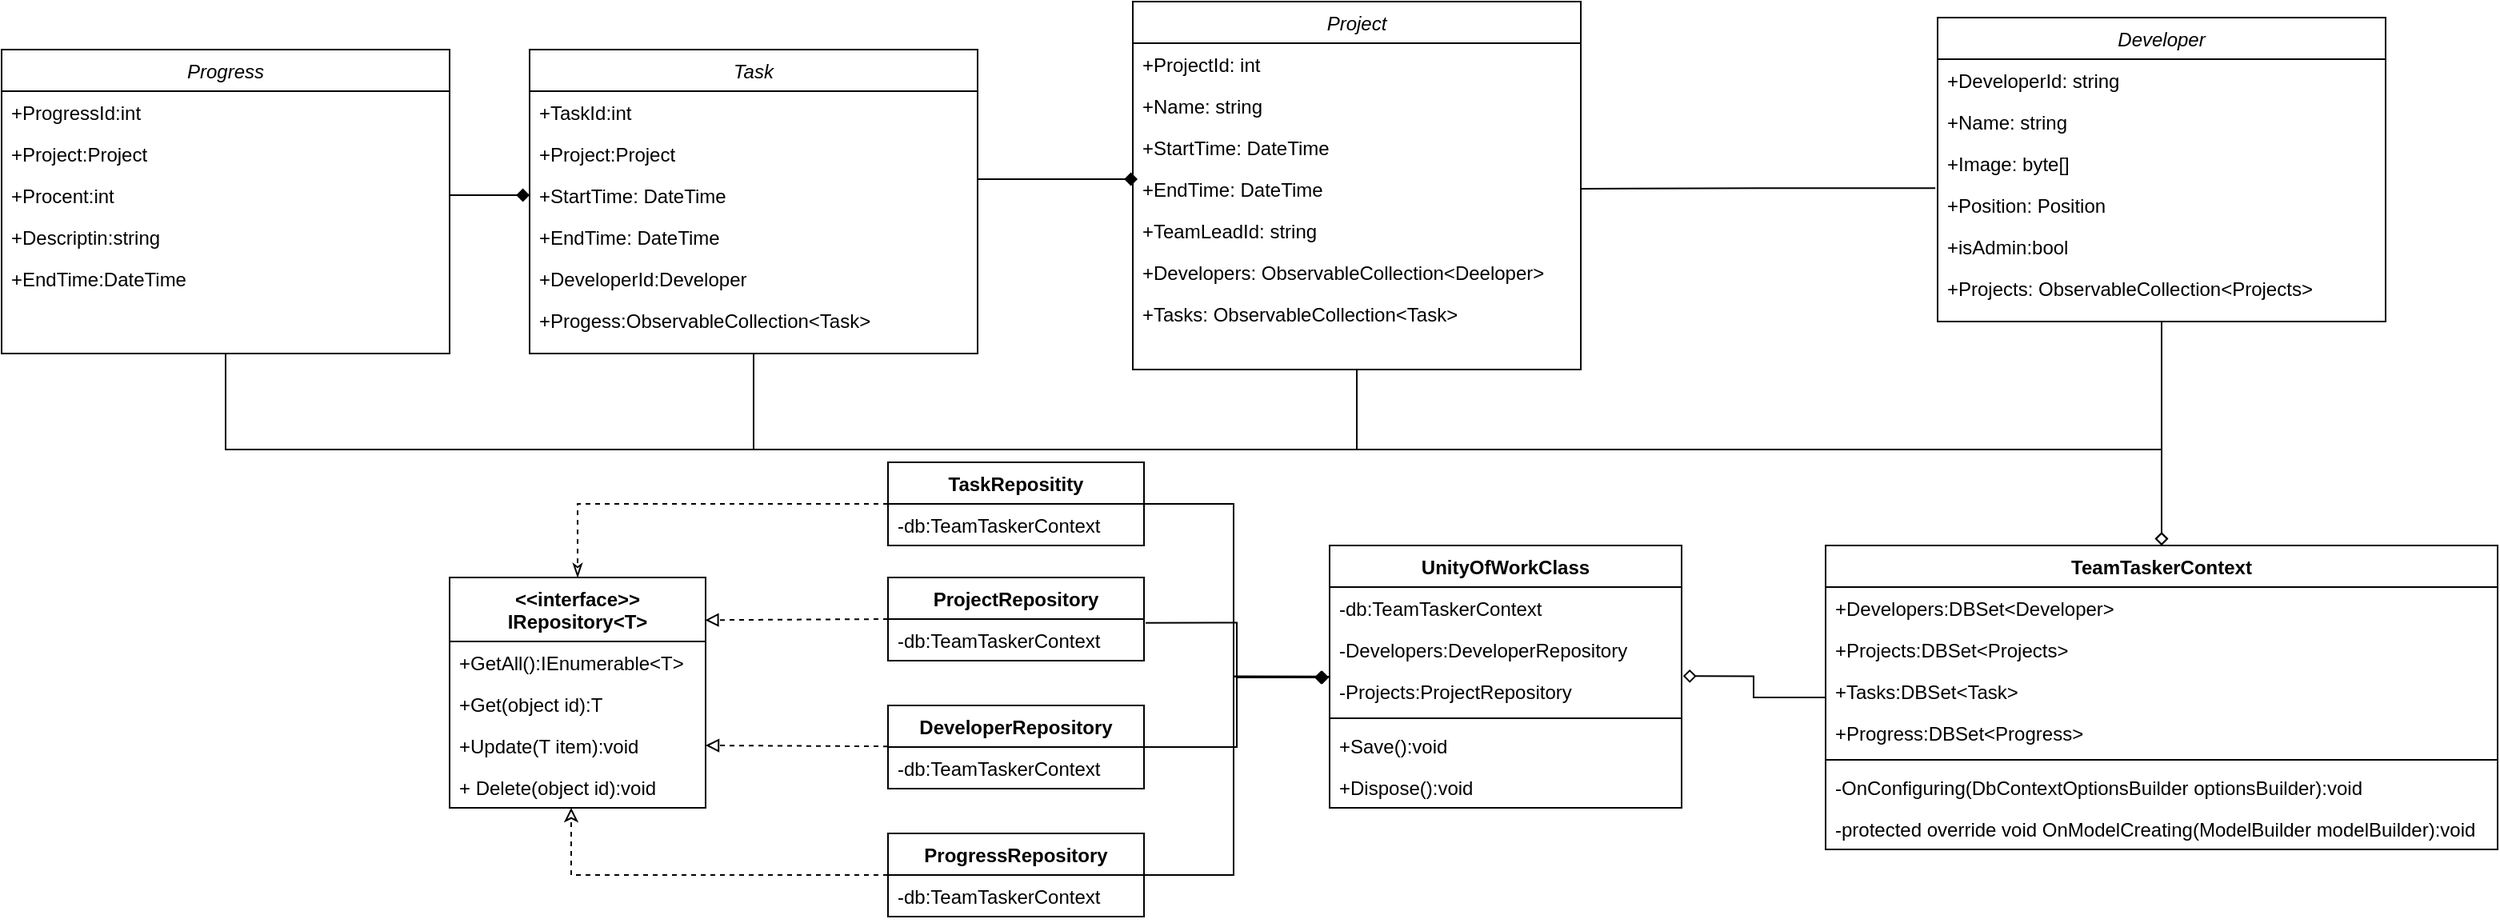 <mxfile version="13.9.9" type="device"><diagram id="C5RBs43oDa-KdzZeNtuy" name="Page-1"><mxGraphModel dx="2378" dy="1151" grid="1" gridSize="10" guides="1" tooltips="1" connect="1" arrows="1" fold="1" page="1" pageScale="1" pageWidth="827" pageHeight="1169" math="0" shadow="0"><root><mxCell id="WIyWlLk6GJQsqaUBKTNV-0"/><mxCell id="WIyWlLk6GJQsqaUBKTNV-1" parent="WIyWlLk6GJQsqaUBKTNV-0"/><mxCell id="c2LMVmb0feSJq8Cms-u6-17" style="rounded=0;orthogonalLoop=1;jettySize=auto;html=1;entryX=1;entryY=0.5;entryDx=0;entryDy=0;endArrow=none;endFill=0;exitX=-0.005;exitY=1.101;exitDx=0;exitDy=0;exitPerimeter=0;edgeStyle=orthogonalEdgeStyle;" parent="WIyWlLk6GJQsqaUBKTNV-1" source="zkfFHV4jXpPFQw0GAbJ--3" target="c2LMVmb0feSJq8Cms-u6-7" edge="1"><mxGeometry relative="1" as="geometry"/></mxCell><mxCell id="c2LMVmb0feSJq8Cms-u6-62" style="edgeStyle=orthogonalEdgeStyle;rounded=0;orthogonalLoop=1;jettySize=auto;html=1;exitX=0.5;exitY=1;exitDx=0;exitDy=0;endArrow=diamond;endFill=0;" parent="WIyWlLk6GJQsqaUBKTNV-1" source="zkfFHV4jXpPFQw0GAbJ--0" edge="1"><mxGeometry relative="1" as="geometry"><mxPoint x="1280" y="460" as="targetPoint"/></mxGeometry></mxCell><mxCell id="zkfFHV4jXpPFQw0GAbJ--0" value="Developer" style="swimlane;fontStyle=2;align=center;verticalAlign=top;childLayout=stackLayout;horizontal=1;startSize=26;horizontalStack=0;resizeParent=1;resizeLast=0;collapsible=1;marginBottom=0;rounded=0;shadow=0;strokeWidth=1;" parent="WIyWlLk6GJQsqaUBKTNV-1" vertex="1"><mxGeometry x="1140" y="130" width="280" height="190" as="geometry"><mxRectangle x="230" y="140" width="160" height="26" as="alternateBounds"/></mxGeometry></mxCell><mxCell id="zkfFHV4jXpPFQw0GAbJ--1" value="+DeveloperId: string" style="text;align=left;verticalAlign=top;spacingLeft=4;spacingRight=4;overflow=hidden;rotatable=0;points=[[0,0.5],[1,0.5]];portConstraint=eastwest;" parent="zkfFHV4jXpPFQw0GAbJ--0" vertex="1"><mxGeometry y="26" width="280" height="26" as="geometry"/></mxCell><mxCell id="zkfFHV4jXpPFQw0GAbJ--2" value="+Name: string" style="text;align=left;verticalAlign=top;spacingLeft=4;spacingRight=4;overflow=hidden;rotatable=0;points=[[0,0.5],[1,0.5]];portConstraint=eastwest;rounded=0;shadow=0;html=0;" parent="zkfFHV4jXpPFQw0GAbJ--0" vertex="1"><mxGeometry y="52" width="280" height="26" as="geometry"/></mxCell><mxCell id="zkfFHV4jXpPFQw0GAbJ--3" value="+Image: byte[]&#10;&#10;" style="text;align=left;verticalAlign=top;spacingLeft=4;spacingRight=4;overflow=hidden;rotatable=0;points=[[0,0.5],[1,0.5]];portConstraint=eastwest;rounded=0;shadow=0;html=0;" parent="zkfFHV4jXpPFQw0GAbJ--0" vertex="1"><mxGeometry y="78" width="280" height="26" as="geometry"/></mxCell><mxCell id="zkfFHV4jXpPFQw0GAbJ--5" value="+Position: Position" style="text;align=left;verticalAlign=top;spacingLeft=4;spacingRight=4;overflow=hidden;rotatable=0;points=[[0,0.5],[1,0.5]];portConstraint=eastwest;" parent="zkfFHV4jXpPFQw0GAbJ--0" vertex="1"><mxGeometry y="104" width="280" height="26" as="geometry"/></mxCell><mxCell id="c2LMVmb0feSJq8Cms-u6-1" value="+isAdmin:bool" style="text;align=left;verticalAlign=top;spacingLeft=4;spacingRight=4;overflow=hidden;rotatable=0;points=[[0,0.5],[1,0.5]];portConstraint=eastwest;" parent="zkfFHV4jXpPFQw0GAbJ--0" vertex="1"><mxGeometry y="130" width="280" height="26" as="geometry"/></mxCell><mxCell id="c2LMVmb0feSJq8Cms-u6-2" value="+Projects: ObservableCollection&lt;Projects&gt;" style="text;align=left;verticalAlign=top;spacingLeft=4;spacingRight=4;overflow=hidden;rotatable=0;points=[[0,0.5],[1,0.5]];portConstraint=eastwest;" parent="zkfFHV4jXpPFQw0GAbJ--0" vertex="1"><mxGeometry y="156" width="280" height="26" as="geometry"/></mxCell><mxCell id="c2LMVmb0feSJq8Cms-u6-61" style="edgeStyle=orthogonalEdgeStyle;rounded=0;orthogonalLoop=1;jettySize=auto;html=1;exitX=0.5;exitY=1;exitDx=0;exitDy=0;entryX=0.5;entryY=0;entryDx=0;entryDy=0;endArrow=diamond;endFill=0;" parent="WIyWlLk6GJQsqaUBKTNV-1" source="c2LMVmb0feSJq8Cms-u6-3" target="c2LMVmb0feSJq8Cms-u6-51" edge="1"><mxGeometry relative="1" as="geometry"><Array as="points"><mxPoint x="777" y="400"/><mxPoint x="1280" y="400"/></Array></mxGeometry></mxCell><mxCell id="c2LMVmb0feSJq8Cms-u6-3" value="Project" style="swimlane;fontStyle=2;align=center;verticalAlign=top;childLayout=stackLayout;horizontal=1;startSize=26;horizontalStack=0;resizeParent=1;resizeLast=0;collapsible=1;marginBottom=0;rounded=0;shadow=0;strokeWidth=1;" parent="WIyWlLk6GJQsqaUBKTNV-1" vertex="1"><mxGeometry x="637" y="120" width="280" height="230" as="geometry"><mxRectangle x="230" y="140" width="160" height="26" as="alternateBounds"/></mxGeometry></mxCell><mxCell id="c2LMVmb0feSJq8Cms-u6-4" value="+ProjectId: int" style="text;align=left;verticalAlign=top;spacingLeft=4;spacingRight=4;overflow=hidden;rotatable=0;points=[[0,0.5],[1,0.5]];portConstraint=eastwest;" parent="c2LMVmb0feSJq8Cms-u6-3" vertex="1"><mxGeometry y="26" width="280" height="26" as="geometry"/></mxCell><mxCell id="c2LMVmb0feSJq8Cms-u6-5" value="+Name: string" style="text;align=left;verticalAlign=top;spacingLeft=4;spacingRight=4;overflow=hidden;rotatable=0;points=[[0,0.5],[1,0.5]];portConstraint=eastwest;rounded=0;shadow=0;html=0;" parent="c2LMVmb0feSJq8Cms-u6-3" vertex="1"><mxGeometry y="52" width="280" height="26" as="geometry"/></mxCell><mxCell id="c2LMVmb0feSJq8Cms-u6-6" value="+StartTime: DateTime" style="text;align=left;verticalAlign=top;spacingLeft=4;spacingRight=4;overflow=hidden;rotatable=0;points=[[0,0.5],[1,0.5]];portConstraint=eastwest;rounded=0;shadow=0;html=0;" parent="c2LMVmb0feSJq8Cms-u6-3" vertex="1"><mxGeometry y="78" width="280" height="26" as="geometry"/></mxCell><mxCell id="c2LMVmb0feSJq8Cms-u6-7" value="+EndTime: DateTime" style="text;align=left;verticalAlign=top;spacingLeft=4;spacingRight=4;overflow=hidden;rotatable=0;points=[[0,0.5],[1,0.5]];portConstraint=eastwest;" parent="c2LMVmb0feSJq8Cms-u6-3" vertex="1"><mxGeometry y="104" width="280" height="26" as="geometry"/></mxCell><mxCell id="c2LMVmb0feSJq8Cms-u6-8" value="+TeamLeadId: string" style="text;align=left;verticalAlign=top;spacingLeft=4;spacingRight=4;overflow=hidden;rotatable=0;points=[[0,0.5],[1,0.5]];portConstraint=eastwest;" parent="c2LMVmb0feSJq8Cms-u6-3" vertex="1"><mxGeometry y="130" width="280" height="26" as="geometry"/></mxCell><mxCell id="c2LMVmb0feSJq8Cms-u6-9" value="+Developers: ObservableCollection&lt;Deeloper&gt;" style="text;align=left;verticalAlign=top;spacingLeft=4;spacingRight=4;overflow=hidden;rotatable=0;points=[[0,0.5],[1,0.5]];portConstraint=eastwest;" parent="c2LMVmb0feSJq8Cms-u6-3" vertex="1"><mxGeometry y="156" width="280" height="26" as="geometry"/></mxCell><mxCell id="c2LMVmb0feSJq8Cms-u6-18" value="+Tasks: ObservableCollection&lt;Task&gt;" style="text;align=left;verticalAlign=top;spacingLeft=4;spacingRight=4;overflow=hidden;rotatable=0;points=[[0,0.5],[1,0.5]];portConstraint=eastwest;" parent="c2LMVmb0feSJq8Cms-u6-3" vertex="1"><mxGeometry y="182" width="280" height="26" as="geometry"/></mxCell><mxCell id="wZHfIe0xKwRFgCw1s0Bw-2" style="edgeStyle=orthogonalEdgeStyle;rounded=0;orthogonalLoop=1;jettySize=auto;html=1;exitX=0.5;exitY=1;exitDx=0;exitDy=0;endArrow=none;endFill=0;" parent="WIyWlLk6GJQsqaUBKTNV-1" source="c2LMVmb0feSJq8Cms-u6-10" edge="1"><mxGeometry relative="1" as="geometry"><mxPoint x="780" y="400" as="targetPoint"/><Array as="points"><mxPoint x="400" y="400"/></Array></mxGeometry></mxCell><mxCell id="c2LMVmb0feSJq8Cms-u6-10" value="Task" style="swimlane;fontStyle=2;align=center;verticalAlign=top;childLayout=stackLayout;horizontal=1;startSize=26;horizontalStack=0;resizeParent=1;resizeLast=0;collapsible=1;marginBottom=0;rounded=0;shadow=0;strokeWidth=1;" parent="WIyWlLk6GJQsqaUBKTNV-1" vertex="1"><mxGeometry x="260" y="150" width="280" height="190" as="geometry"><mxRectangle x="230" y="140" width="160" height="26" as="alternateBounds"/></mxGeometry></mxCell><mxCell id="c2LMVmb0feSJq8Cms-u6-11" value="+TaskId:int" style="text;align=left;verticalAlign=top;spacingLeft=4;spacingRight=4;overflow=hidden;rotatable=0;points=[[0,0.5],[1,0.5]];portConstraint=eastwest;" parent="c2LMVmb0feSJq8Cms-u6-10" vertex="1"><mxGeometry y="26" width="280" height="26" as="geometry"/></mxCell><mxCell id="c2LMVmb0feSJq8Cms-u6-12" value="+Project:Project" style="text;align=left;verticalAlign=top;spacingLeft=4;spacingRight=4;overflow=hidden;rotatable=0;points=[[0,0.5],[1,0.5]];portConstraint=eastwest;rounded=0;shadow=0;html=0;" parent="c2LMVmb0feSJq8Cms-u6-10" vertex="1"><mxGeometry y="52" width="280" height="26" as="geometry"/></mxCell><mxCell id="c2LMVmb0feSJq8Cms-u6-13" value="+StartTime: DateTime" style="text;align=left;verticalAlign=top;spacingLeft=4;spacingRight=4;overflow=hidden;rotatable=0;points=[[0,0.5],[1,0.5]];portConstraint=eastwest;rounded=0;shadow=0;html=0;" parent="c2LMVmb0feSJq8Cms-u6-10" vertex="1"><mxGeometry y="78" width="280" height="26" as="geometry"/></mxCell><mxCell id="c2LMVmb0feSJq8Cms-u6-14" value="+EndTime: DateTime" style="text;align=left;verticalAlign=top;spacingLeft=4;spacingRight=4;overflow=hidden;rotatable=0;points=[[0,0.5],[1,0.5]];portConstraint=eastwest;" parent="c2LMVmb0feSJq8Cms-u6-10" vertex="1"><mxGeometry y="104" width="280" height="26" as="geometry"/></mxCell><mxCell id="c2LMVmb0feSJq8Cms-u6-15" value="+DeveloperId:Developer" style="text;align=left;verticalAlign=top;spacingLeft=4;spacingRight=4;overflow=hidden;rotatable=0;points=[[0,0.5],[1,0.5]];portConstraint=eastwest;" parent="c2LMVmb0feSJq8Cms-u6-10" vertex="1"><mxGeometry y="130" width="280" height="26" as="geometry"/></mxCell><mxCell id="-MRkQ8J5Jicr28_d-6Kg-7" value="+Progess:ObservableCollection&lt;Task&gt;" style="text;align=left;verticalAlign=top;spacingLeft=4;spacingRight=4;overflow=hidden;rotatable=0;points=[[0,0.5],[1,0.5]];portConstraint=eastwest;" vertex="1" parent="c2LMVmb0feSJq8Cms-u6-10"><mxGeometry y="156" width="280" height="26" as="geometry"/></mxCell><mxCell id="c2LMVmb0feSJq8Cms-u6-20" style="edgeStyle=none;rounded=0;orthogonalLoop=1;jettySize=auto;html=1;endArrow=diamond;endFill=1;" parent="WIyWlLk6GJQsqaUBKTNV-1" edge="1"><mxGeometry relative="1" as="geometry"><mxPoint x="540" y="231" as="sourcePoint"/><mxPoint x="640" y="231" as="targetPoint"/></mxGeometry></mxCell><mxCell id="c2LMVmb0feSJq8Cms-u6-21" value="&lt;&lt;interface&gt;&gt;&#10;IRepository&lt;T&gt;" style="swimlane;fontStyle=1;align=center;verticalAlign=top;childLayout=stackLayout;horizontal=1;startSize=40;horizontalStack=0;resizeParent=1;resizeParentMax=0;resizeLast=0;collapsible=1;marginBottom=0;" parent="WIyWlLk6GJQsqaUBKTNV-1" vertex="1"><mxGeometry x="210" y="480" width="160" height="144" as="geometry"/></mxCell><mxCell id="c2LMVmb0feSJq8Cms-u6-25" value="+GetAll():IEnumerable&lt;T&gt;" style="text;strokeColor=none;fillColor=none;align=left;verticalAlign=top;spacingLeft=4;spacingRight=4;overflow=hidden;rotatable=0;points=[[0,0.5],[1,0.5]];portConstraint=eastwest;" parent="c2LMVmb0feSJq8Cms-u6-21" vertex="1"><mxGeometry y="40" width="160" height="26" as="geometry"/></mxCell><mxCell id="c2LMVmb0feSJq8Cms-u6-26" value="+Get(object id):T" style="text;strokeColor=none;fillColor=none;align=left;verticalAlign=top;spacingLeft=4;spacingRight=4;overflow=hidden;rotatable=0;points=[[0,0.5],[1,0.5]];portConstraint=eastwest;" parent="c2LMVmb0feSJq8Cms-u6-21" vertex="1"><mxGeometry y="66" width="160" height="26" as="geometry"/></mxCell><mxCell id="c2LMVmb0feSJq8Cms-u6-31" value="+Update(T item):void" style="text;strokeColor=none;fillColor=none;align=left;verticalAlign=top;spacingLeft=4;spacingRight=4;overflow=hidden;rotatable=0;points=[[0,0.5],[1,0.5]];portConstraint=eastwest;" parent="c2LMVmb0feSJq8Cms-u6-21" vertex="1"><mxGeometry y="92" width="160" height="26" as="geometry"/></mxCell><mxCell id="c2LMVmb0feSJq8Cms-u6-22" value="+ Delete(object id):void" style="text;strokeColor=none;fillColor=none;align=left;verticalAlign=top;spacingLeft=4;spacingRight=4;overflow=hidden;rotatable=0;points=[[0,0.5],[1,0.5]];portConstraint=eastwest;" parent="c2LMVmb0feSJq8Cms-u6-21" vertex="1"><mxGeometry y="118" width="160" height="26" as="geometry"/></mxCell><mxCell id="c2LMVmb0feSJq8Cms-u6-37" style="edgeStyle=none;rounded=0;orthogonalLoop=1;jettySize=auto;html=1;exitX=0;exitY=0.5;exitDx=0;exitDy=0;entryX=0.998;entryY=0.185;entryDx=0;entryDy=0;entryPerimeter=0;endArrow=block;endFill=0;dashed=1;" parent="WIyWlLk6GJQsqaUBKTNV-1" source="c2LMVmb0feSJq8Cms-u6-32" target="c2LMVmb0feSJq8Cms-u6-21" edge="1"><mxGeometry relative="1" as="geometry"/></mxCell><mxCell id="c2LMVmb0feSJq8Cms-u6-49" style="edgeStyle=orthogonalEdgeStyle;rounded=0;orthogonalLoop=1;jettySize=auto;html=1;entryX=-0.005;entryY=0.173;entryDx=0;entryDy=0;endArrow=diamond;endFill=1;entryPerimeter=0;exitX=1.006;exitY=0.09;exitDx=0;exitDy=0;exitPerimeter=0;" parent="WIyWlLk6GJQsqaUBKTNV-1" source="c2LMVmb0feSJq8Cms-u6-33" target="c2LMVmb0feSJq8Cms-u6-47" edge="1"><mxGeometry relative="1" as="geometry"/></mxCell><mxCell id="c2LMVmb0feSJq8Cms-u6-32" value="ProjectRepository" style="swimlane;fontStyle=1;align=center;verticalAlign=top;childLayout=stackLayout;horizontal=1;startSize=26;horizontalStack=0;resizeParent=1;resizeParentMax=0;resizeLast=0;collapsible=1;marginBottom=0;" parent="WIyWlLk6GJQsqaUBKTNV-1" vertex="1"><mxGeometry x="484" y="480" width="160" height="52" as="geometry"/></mxCell><mxCell id="c2LMVmb0feSJq8Cms-u6-33" value="-db:TeamTaskerContext" style="text;strokeColor=none;fillColor=none;align=left;verticalAlign=top;spacingLeft=4;spacingRight=4;overflow=hidden;rotatable=0;points=[[0,0.5],[1,0.5]];portConstraint=eastwest;" parent="c2LMVmb0feSJq8Cms-u6-32" vertex="1"><mxGeometry y="26" width="160" height="26" as="geometry"/></mxCell><mxCell id="c2LMVmb0feSJq8Cms-u6-41" style="edgeStyle=none;rounded=0;orthogonalLoop=1;jettySize=auto;html=1;entryX=1;entryY=0.5;entryDx=0;entryDy=0;dashed=1;endArrow=block;endFill=0;" parent="WIyWlLk6GJQsqaUBKTNV-1" source="c2LMVmb0feSJq8Cms-u6-39" target="c2LMVmb0feSJq8Cms-u6-31" edge="1"><mxGeometry relative="1" as="geometry"/></mxCell><mxCell id="c2LMVmb0feSJq8Cms-u6-50" style="edgeStyle=orthogonalEdgeStyle;rounded=0;orthogonalLoop=1;jettySize=auto;html=1;entryX=-0.002;entryY=0.173;entryDx=0;entryDy=0;entryPerimeter=0;endArrow=diamond;endFill=1;" parent="WIyWlLk6GJQsqaUBKTNV-1" source="c2LMVmb0feSJq8Cms-u6-39" target="c2LMVmb0feSJq8Cms-u6-47" edge="1"><mxGeometry relative="1" as="geometry"/></mxCell><mxCell id="c2LMVmb0feSJq8Cms-u6-39" value="DeveloperRepository" style="swimlane;fontStyle=1;align=center;verticalAlign=top;childLayout=stackLayout;horizontal=1;startSize=26;horizontalStack=0;resizeParent=1;resizeParentMax=0;resizeLast=0;collapsible=1;marginBottom=0;" parent="WIyWlLk6GJQsqaUBKTNV-1" vertex="1"><mxGeometry x="484" y="560" width="160" height="52" as="geometry"/></mxCell><mxCell id="c2LMVmb0feSJq8Cms-u6-40" value="-db:TeamTaskerContext" style="text;strokeColor=none;fillColor=none;align=left;verticalAlign=top;spacingLeft=4;spacingRight=4;overflow=hidden;rotatable=0;points=[[0,0.5],[1,0.5]];portConstraint=eastwest;" parent="c2LMVmb0feSJq8Cms-u6-39" vertex="1"><mxGeometry y="26" width="160" height="26" as="geometry"/></mxCell><mxCell id="c2LMVmb0feSJq8Cms-u6-42" value="UnityOfWorkClass" style="swimlane;fontStyle=1;align=center;verticalAlign=top;childLayout=stackLayout;horizontal=1;startSize=26;horizontalStack=0;resizeParent=1;resizeParentMax=0;resizeLast=0;collapsible=1;marginBottom=0;" parent="WIyWlLk6GJQsqaUBKTNV-1" vertex="1"><mxGeometry x="760" y="460" width="220" height="164" as="geometry"/></mxCell><mxCell id="c2LMVmb0feSJq8Cms-u6-43" value="-db:TeamTaskerContext" style="text;strokeColor=none;fillColor=none;align=left;verticalAlign=top;spacingLeft=4;spacingRight=4;overflow=hidden;rotatable=0;points=[[0,0.5],[1,0.5]];portConstraint=eastwest;" parent="c2LMVmb0feSJq8Cms-u6-42" vertex="1"><mxGeometry y="26" width="220" height="26" as="geometry"/></mxCell><mxCell id="c2LMVmb0feSJq8Cms-u6-46" value="-Developers:DeveloperRepository" style="text;strokeColor=none;fillColor=none;align=left;verticalAlign=top;spacingLeft=4;spacingRight=4;overflow=hidden;rotatable=0;points=[[0,0.5],[1,0.5]];portConstraint=eastwest;" parent="c2LMVmb0feSJq8Cms-u6-42" vertex="1"><mxGeometry y="52" width="220" height="26" as="geometry"/></mxCell><mxCell id="c2LMVmb0feSJq8Cms-u6-47" value="-Projects:ProjectRepository" style="text;strokeColor=none;fillColor=none;align=left;verticalAlign=top;spacingLeft=4;spacingRight=4;overflow=hidden;rotatable=0;points=[[0,0.5],[1,0.5]];portConstraint=eastwest;" parent="c2LMVmb0feSJq8Cms-u6-42" vertex="1"><mxGeometry y="78" width="220" height="26" as="geometry"/></mxCell><mxCell id="c2LMVmb0feSJq8Cms-u6-44" value="" style="line;strokeWidth=1;fillColor=none;align=left;verticalAlign=middle;spacingTop=-1;spacingLeft=3;spacingRight=3;rotatable=0;labelPosition=right;points=[];portConstraint=eastwest;" parent="c2LMVmb0feSJq8Cms-u6-42" vertex="1"><mxGeometry y="104" width="220" height="8" as="geometry"/></mxCell><mxCell id="c2LMVmb0feSJq8Cms-u6-48" value="+Save():void" style="text;strokeColor=none;fillColor=none;align=left;verticalAlign=top;spacingLeft=4;spacingRight=4;overflow=hidden;rotatable=0;points=[[0,0.5],[1,0.5]];portConstraint=eastwest;" parent="c2LMVmb0feSJq8Cms-u6-42" vertex="1"><mxGeometry y="112" width="220" height="26" as="geometry"/></mxCell><mxCell id="c2LMVmb0feSJq8Cms-u6-45" value="+Dispose():void" style="text;strokeColor=none;fillColor=none;align=left;verticalAlign=top;spacingLeft=4;spacingRight=4;overflow=hidden;rotatable=0;points=[[0,0.5],[1,0.5]];portConstraint=eastwest;" parent="c2LMVmb0feSJq8Cms-u6-42" vertex="1"><mxGeometry y="138" width="220" height="26" as="geometry"/></mxCell><mxCell id="c2LMVmb0feSJq8Cms-u6-59" style="edgeStyle=orthogonalEdgeStyle;rounded=0;orthogonalLoop=1;jettySize=auto;html=1;entryX=1.004;entryY=0.141;entryDx=0;entryDy=0;entryPerimeter=0;endArrow=diamond;endFill=0;" parent="WIyWlLk6GJQsqaUBKTNV-1" source="c2LMVmb0feSJq8Cms-u6-51" target="c2LMVmb0feSJq8Cms-u6-47" edge="1"><mxGeometry relative="1" as="geometry"/></mxCell><mxCell id="c2LMVmb0feSJq8Cms-u6-51" value="TeamTaskerContext" style="swimlane;fontStyle=1;align=center;verticalAlign=top;childLayout=stackLayout;horizontal=1;startSize=26;horizontalStack=0;resizeParent=1;resizeParentMax=0;resizeLast=0;collapsible=1;marginBottom=0;" parent="WIyWlLk6GJQsqaUBKTNV-1" vertex="1"><mxGeometry x="1070" y="460" width="420" height="190" as="geometry"/></mxCell><mxCell id="c2LMVmb0feSJq8Cms-u6-52" value="+Developers:DBSet&lt;Developer&gt;" style="text;strokeColor=none;fillColor=none;align=left;verticalAlign=top;spacingLeft=4;spacingRight=4;overflow=hidden;rotatable=0;points=[[0,0.5],[1,0.5]];portConstraint=eastwest;" parent="c2LMVmb0feSJq8Cms-u6-51" vertex="1"><mxGeometry y="26" width="420" height="26" as="geometry"/></mxCell><mxCell id="c2LMVmb0feSJq8Cms-u6-53" value="+Projects:DBSet&lt;Projects&gt;" style="text;strokeColor=none;fillColor=none;align=left;verticalAlign=top;spacingLeft=4;spacingRight=4;overflow=hidden;rotatable=0;points=[[0,0.5],[1,0.5]];portConstraint=eastwest;" parent="c2LMVmb0feSJq8Cms-u6-51" vertex="1"><mxGeometry y="52" width="420" height="26" as="geometry"/></mxCell><mxCell id="-MRkQ8J5Jicr28_d-6Kg-10" value="+Tasks:DBSet&lt;Task&gt;" style="text;strokeColor=none;fillColor=none;align=left;verticalAlign=top;spacingLeft=4;spacingRight=4;overflow=hidden;rotatable=0;points=[[0,0.5],[1,0.5]];portConstraint=eastwest;" vertex="1" parent="c2LMVmb0feSJq8Cms-u6-51"><mxGeometry y="78" width="420" height="26" as="geometry"/></mxCell><mxCell id="c2LMVmb0feSJq8Cms-u6-54" value="+Progress:DBSet&lt;Progress&gt;" style="text;strokeColor=none;fillColor=none;align=left;verticalAlign=top;spacingLeft=4;spacingRight=4;overflow=hidden;rotatable=0;points=[[0,0.5],[1,0.5]];portConstraint=eastwest;" parent="c2LMVmb0feSJq8Cms-u6-51" vertex="1"><mxGeometry y="104" width="420" height="26" as="geometry"/></mxCell><mxCell id="c2LMVmb0feSJq8Cms-u6-55" value="" style="line;strokeWidth=1;fillColor=none;align=left;verticalAlign=middle;spacingTop=-1;spacingLeft=3;spacingRight=3;rotatable=0;labelPosition=right;points=[];portConstraint=eastwest;" parent="c2LMVmb0feSJq8Cms-u6-51" vertex="1"><mxGeometry y="130" width="420" height="8" as="geometry"/></mxCell><mxCell id="c2LMVmb0feSJq8Cms-u6-56" value="-OnConfiguring(DbContextOptionsBuilder optionsBuilder):void" style="text;strokeColor=none;fillColor=none;align=left;verticalAlign=top;spacingLeft=4;spacingRight=4;overflow=hidden;rotatable=0;points=[[0,0.5],[1,0.5]];portConstraint=eastwest;" parent="c2LMVmb0feSJq8Cms-u6-51" vertex="1"><mxGeometry y="138" width="420" height="26" as="geometry"/></mxCell><mxCell id="c2LMVmb0feSJq8Cms-u6-57" value="-protected override void OnModelCreating(ModelBuilder modelBuilder):void" style="text;strokeColor=none;fillColor=none;align=left;verticalAlign=top;spacingLeft=4;spacingRight=4;overflow=hidden;rotatable=0;points=[[0,0.5],[1,0.5]];portConstraint=eastwest;" parent="c2LMVmb0feSJq8Cms-u6-51" vertex="1"><mxGeometry y="164" width="420" height="26" as="geometry"/></mxCell><mxCell id="rqvvgmRK3lpcnCU4pmy5-2" style="edgeStyle=orthogonalEdgeStyle;rounded=0;orthogonalLoop=1;jettySize=auto;html=1;entryX=0.5;entryY=0;entryDx=0;entryDy=0;dashed=1;endArrow=classicThin;endFill=0;" parent="WIyWlLk6GJQsqaUBKTNV-1" source="rqvvgmRK3lpcnCU4pmy5-0" target="c2LMVmb0feSJq8Cms-u6-21" edge="1"><mxGeometry relative="1" as="geometry"/></mxCell><mxCell id="-MRkQ8J5Jicr28_d-6Kg-13" style="edgeStyle=orthogonalEdgeStyle;rounded=0;orthogonalLoop=1;jettySize=auto;html=1;endArrow=none;endFill=0;entryX=-0.002;entryY=0.167;entryDx=0;entryDy=0;entryPerimeter=0;" edge="1" parent="WIyWlLk6GJQsqaUBKTNV-1" source="rqvvgmRK3lpcnCU4pmy5-0" target="c2LMVmb0feSJq8Cms-u6-47"><mxGeometry relative="1" as="geometry"><mxPoint x="760" y="540" as="targetPoint"/><Array as="points"><mxPoint x="700" y="434"/><mxPoint x="700" y="542"/><mxPoint x="760" y="542"/></Array></mxGeometry></mxCell><mxCell id="rqvvgmRK3lpcnCU4pmy5-0" value="TaskRepositity" style="swimlane;fontStyle=1;align=center;verticalAlign=top;childLayout=stackLayout;horizontal=1;startSize=26;horizontalStack=0;resizeParent=1;resizeParentMax=0;resizeLast=0;collapsible=1;marginBottom=0;" parent="WIyWlLk6GJQsqaUBKTNV-1" vertex="1"><mxGeometry x="484" y="408" width="160" height="52" as="geometry"/></mxCell><mxCell id="rqvvgmRK3lpcnCU4pmy5-1" value="-db:TeamTaskerContext" style="text;strokeColor=none;fillColor=none;align=left;verticalAlign=top;spacingLeft=4;spacingRight=4;overflow=hidden;rotatable=0;points=[[0,0.5],[1,0.5]];portConstraint=eastwest;" parent="rqvvgmRK3lpcnCU4pmy5-0" vertex="1"><mxGeometry y="26" width="160" height="26" as="geometry"/></mxCell><mxCell id="-MRkQ8J5Jicr28_d-6Kg-9" style="edgeStyle=orthogonalEdgeStyle;rounded=0;orthogonalLoop=1;jettySize=auto;html=1;exitX=0.5;exitY=1;exitDx=0;exitDy=0;endArrow=none;endFill=0;" edge="1" parent="WIyWlLk6GJQsqaUBKTNV-1" source="-MRkQ8J5Jicr28_d-6Kg-0"><mxGeometry relative="1" as="geometry"><mxPoint x="401.429" y="400" as="targetPoint"/><Array as="points"><mxPoint x="70" y="400"/></Array></mxGeometry></mxCell><mxCell id="-MRkQ8J5Jicr28_d-6Kg-0" value="Progress" style="swimlane;fontStyle=2;align=center;verticalAlign=top;childLayout=stackLayout;horizontal=1;startSize=26;horizontalStack=0;resizeParent=1;resizeLast=0;collapsible=1;marginBottom=0;rounded=0;shadow=0;strokeWidth=1;" vertex="1" parent="WIyWlLk6GJQsqaUBKTNV-1"><mxGeometry x="-70" y="150" width="280" height="190" as="geometry"><mxRectangle x="230" y="140" width="160" height="26" as="alternateBounds"/></mxGeometry></mxCell><mxCell id="-MRkQ8J5Jicr28_d-6Kg-1" value="+ProgressId:int" style="text;align=left;verticalAlign=top;spacingLeft=4;spacingRight=4;overflow=hidden;rotatable=0;points=[[0,0.5],[1,0.5]];portConstraint=eastwest;" vertex="1" parent="-MRkQ8J5Jicr28_d-6Kg-0"><mxGeometry y="26" width="280" height="26" as="geometry"/></mxCell><mxCell id="-MRkQ8J5Jicr28_d-6Kg-2" value="+Project:Project" style="text;align=left;verticalAlign=top;spacingLeft=4;spacingRight=4;overflow=hidden;rotatable=0;points=[[0,0.5],[1,0.5]];portConstraint=eastwest;rounded=0;shadow=0;html=0;" vertex="1" parent="-MRkQ8J5Jicr28_d-6Kg-0"><mxGeometry y="52" width="280" height="26" as="geometry"/></mxCell><mxCell id="-MRkQ8J5Jicr28_d-6Kg-3" value="+Procent:int" style="text;align=left;verticalAlign=top;spacingLeft=4;spacingRight=4;overflow=hidden;rotatable=0;points=[[0,0.5],[1,0.5]];portConstraint=eastwest;rounded=0;shadow=0;html=0;" vertex="1" parent="-MRkQ8J5Jicr28_d-6Kg-0"><mxGeometry y="78" width="280" height="26" as="geometry"/></mxCell><mxCell id="-MRkQ8J5Jicr28_d-6Kg-4" value="+Descriptin:string" style="text;align=left;verticalAlign=top;spacingLeft=4;spacingRight=4;overflow=hidden;rotatable=0;points=[[0,0.5],[1,0.5]];portConstraint=eastwest;" vertex="1" parent="-MRkQ8J5Jicr28_d-6Kg-0"><mxGeometry y="104" width="280" height="26" as="geometry"/></mxCell><mxCell id="-MRkQ8J5Jicr28_d-6Kg-5" value="+EndTime:DateTime" style="text;align=left;verticalAlign=top;spacingLeft=4;spacingRight=4;overflow=hidden;rotatable=0;points=[[0,0.5],[1,0.5]];portConstraint=eastwest;" vertex="1" parent="-MRkQ8J5Jicr28_d-6Kg-0"><mxGeometry y="130" width="280" height="26" as="geometry"/></mxCell><mxCell id="-MRkQ8J5Jicr28_d-6Kg-8" style="edgeStyle=orthogonalEdgeStyle;rounded=0;orthogonalLoop=1;jettySize=auto;html=1;exitX=1;exitY=0.5;exitDx=0;exitDy=0;entryX=0;entryY=0.5;entryDx=0;entryDy=0;endArrow=diamond;endFill=1;" edge="1" parent="WIyWlLk6GJQsqaUBKTNV-1" source="-MRkQ8J5Jicr28_d-6Kg-3" target="c2LMVmb0feSJq8Cms-u6-13"><mxGeometry relative="1" as="geometry"/></mxCell><mxCell id="-MRkQ8J5Jicr28_d-6Kg-14" style="edgeStyle=orthogonalEdgeStyle;rounded=0;orthogonalLoop=1;jettySize=auto;html=1;entryX=-0.01;entryY=0.148;entryDx=0;entryDy=0;entryPerimeter=0;endArrow=none;endFill=0;" edge="1" parent="WIyWlLk6GJQsqaUBKTNV-1" source="-MRkQ8J5Jicr28_d-6Kg-11" target="c2LMVmb0feSJq8Cms-u6-47"><mxGeometry relative="1" as="geometry"><Array as="points"><mxPoint x="700" y="666"/><mxPoint x="700" y="542"/></Array></mxGeometry></mxCell><mxCell id="-MRkQ8J5Jicr28_d-6Kg-16" style="edgeStyle=orthogonalEdgeStyle;rounded=0;orthogonalLoop=1;jettySize=auto;html=1;entryX=0.475;entryY=1;entryDx=0;entryDy=0;entryPerimeter=0;endArrow=classic;endFill=0;exitX=0;exitY=0.5;exitDx=0;exitDy=0;dashed=1;" edge="1" parent="WIyWlLk6GJQsqaUBKTNV-1" source="-MRkQ8J5Jicr28_d-6Kg-11" target="c2LMVmb0feSJq8Cms-u6-22"><mxGeometry relative="1" as="geometry"/></mxCell><mxCell id="-MRkQ8J5Jicr28_d-6Kg-11" value="ProgressRepository" style="swimlane;fontStyle=1;align=center;verticalAlign=top;childLayout=stackLayout;horizontal=1;startSize=26;horizontalStack=0;resizeParent=1;resizeParentMax=0;resizeLast=0;collapsible=1;marginBottom=0;" vertex="1" parent="WIyWlLk6GJQsqaUBKTNV-1"><mxGeometry x="484" y="640" width="160" height="52" as="geometry"/></mxCell><mxCell id="-MRkQ8J5Jicr28_d-6Kg-12" value="-db:TeamTaskerContext" style="text;strokeColor=none;fillColor=none;align=left;verticalAlign=top;spacingLeft=4;spacingRight=4;overflow=hidden;rotatable=0;points=[[0,0.5],[1,0.5]];portConstraint=eastwest;" vertex="1" parent="-MRkQ8J5Jicr28_d-6Kg-11"><mxGeometry y="26" width="160" height="26" as="geometry"/></mxCell></root></mxGraphModel></diagram></mxfile>